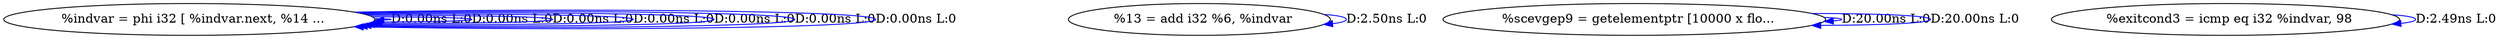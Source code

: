 digraph {
Node0x41beb00[label="  %indvar = phi i32 [ %indvar.next, %14 ..."];
Node0x41beb00 -> Node0x41beb00[label="D:0.00ns L:0",color=blue];
Node0x41beb00 -> Node0x41beb00[label="D:0.00ns L:0",color=blue];
Node0x41beb00 -> Node0x41beb00[label="D:0.00ns L:0",color=blue];
Node0x41beb00 -> Node0x41beb00[label="D:0.00ns L:0",color=blue];
Node0x41beb00 -> Node0x41beb00[label="D:0.00ns L:0",color=blue];
Node0x41beb00 -> Node0x41beb00[label="D:0.00ns L:0",color=blue];
Node0x41beb00 -> Node0x41beb00[label="D:0.00ns L:0",color=blue];
Node0x41bebe0[label="  %13 = add i32 %6, %indvar"];
Node0x41bebe0 -> Node0x41bebe0[label="D:2.50ns L:0",color=blue];
Node0x41becc0[label="  %scevgep9 = getelementptr [10000 x flo..."];
Node0x41becc0 -> Node0x41becc0[label="D:20.00ns L:0",color=blue];
Node0x41becc0 -> Node0x41becc0[label="D:20.00ns L:0",color=blue];
Node0x41bee60[label="  %exitcond3 = icmp eq i32 %indvar, 98"];
Node0x41bee60 -> Node0x41bee60[label="D:2.49ns L:0",color=blue];
}
